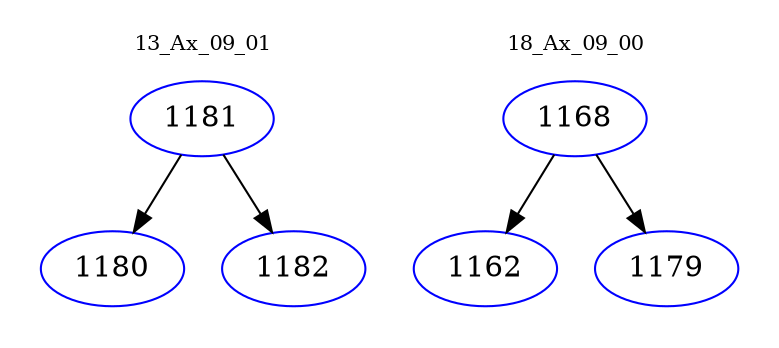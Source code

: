 digraph{
subgraph cluster_0 {
color = white
label = "13_Ax_09_01";
fontsize=10;
T0_1181 [label="1181", color="blue"]
T0_1181 -> T0_1180 [color="black"]
T0_1180 [label="1180", color="blue"]
T0_1181 -> T0_1182 [color="black"]
T0_1182 [label="1182", color="blue"]
}
subgraph cluster_1 {
color = white
label = "18_Ax_09_00";
fontsize=10;
T1_1168 [label="1168", color="blue"]
T1_1168 -> T1_1162 [color="black"]
T1_1162 [label="1162", color="blue"]
T1_1168 -> T1_1179 [color="black"]
T1_1179 [label="1179", color="blue"]
}
}
